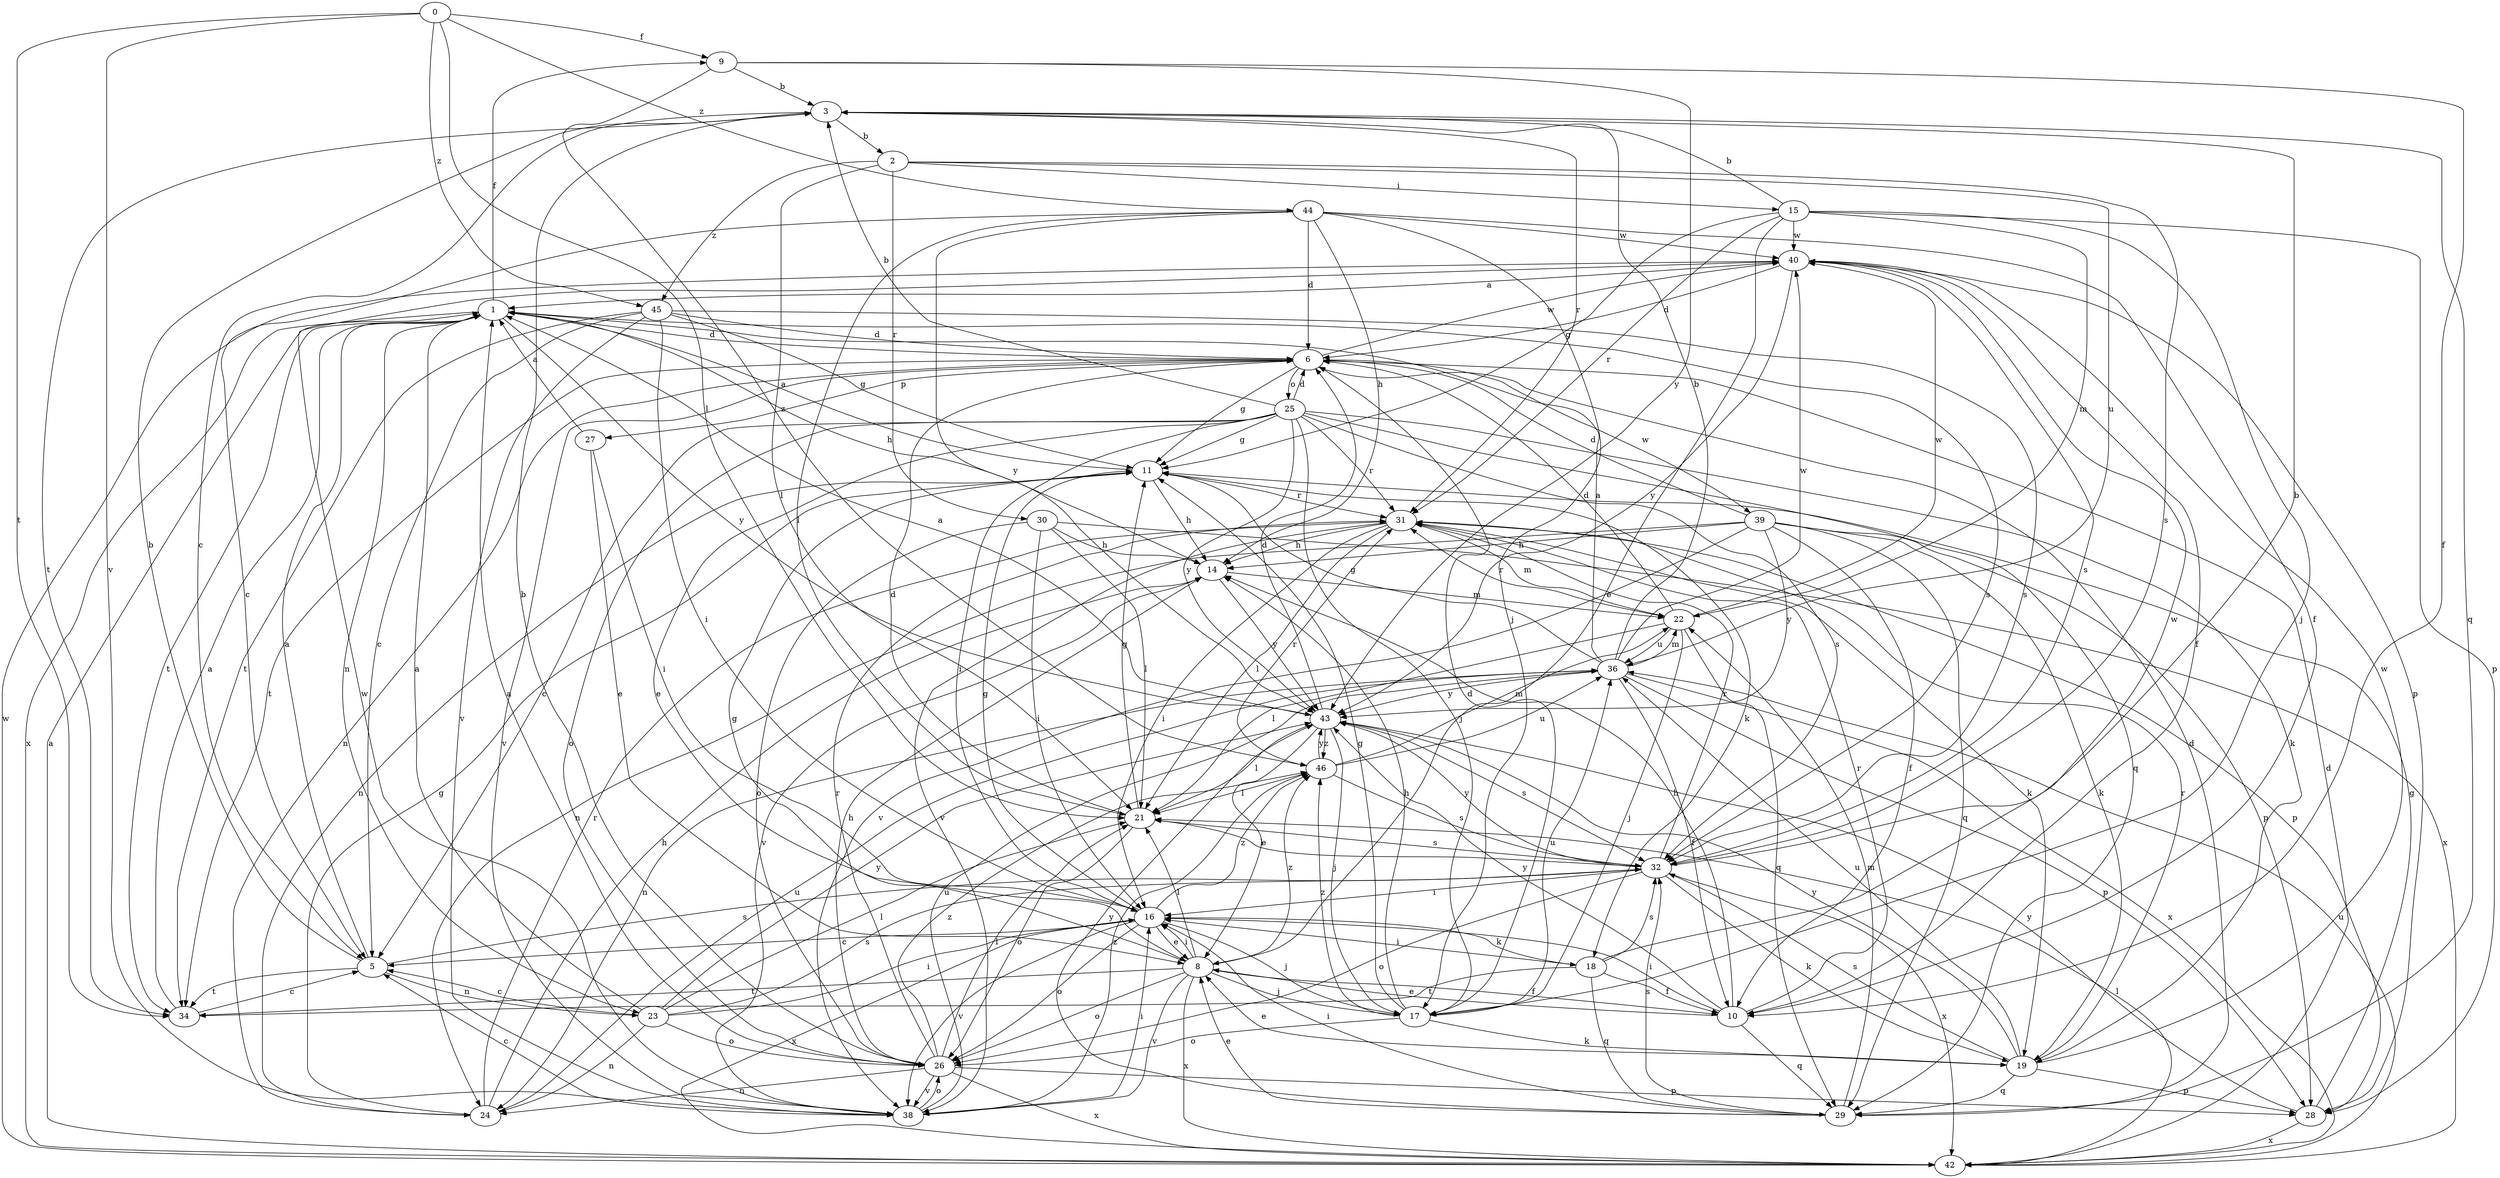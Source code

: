 strict digraph  {
0;
1;
2;
3;
5;
6;
8;
9;
10;
11;
14;
15;
16;
17;
18;
19;
21;
22;
23;
24;
25;
26;
27;
28;
29;
30;
31;
32;
34;
36;
38;
39;
40;
42;
43;
44;
45;
46;
0 -> 9  [label=f];
0 -> 21  [label=l];
0 -> 34  [label=t];
0 -> 38  [label=v];
0 -> 44  [label=z];
0 -> 45  [label=z];
1 -> 6  [label=d];
1 -> 9  [label=f];
1 -> 14  [label=h];
1 -> 23  [label=n];
1 -> 32  [label=s];
1 -> 34  [label=t];
1 -> 42  [label=x];
1 -> 43  [label=y];
2 -> 15  [label=i];
2 -> 21  [label=l];
2 -> 30  [label=r];
2 -> 32  [label=s];
2 -> 36  [label=u];
2 -> 45  [label=z];
3 -> 2  [label=b];
3 -> 5  [label=c];
3 -> 29  [label=q];
3 -> 31  [label=r];
3 -> 34  [label=t];
5 -> 1  [label=a];
5 -> 3  [label=b];
5 -> 23  [label=n];
5 -> 32  [label=s];
5 -> 34  [label=t];
6 -> 11  [label=g];
6 -> 24  [label=n];
6 -> 25  [label=o];
6 -> 27  [label=p];
6 -> 34  [label=t];
6 -> 38  [label=v];
6 -> 39  [label=w];
6 -> 40  [label=w];
8 -> 10  [label=f];
8 -> 11  [label=g];
8 -> 16  [label=i];
8 -> 17  [label=j];
8 -> 21  [label=l];
8 -> 26  [label=o];
8 -> 34  [label=t];
8 -> 38  [label=v];
8 -> 42  [label=x];
8 -> 46  [label=z];
9 -> 3  [label=b];
9 -> 10  [label=f];
9 -> 43  [label=y];
9 -> 46  [label=z];
10 -> 8  [label=e];
10 -> 14  [label=h];
10 -> 16  [label=i];
10 -> 29  [label=q];
10 -> 31  [label=r];
10 -> 43  [label=y];
11 -> 1  [label=a];
11 -> 14  [label=h];
11 -> 18  [label=k];
11 -> 24  [label=n];
11 -> 31  [label=r];
14 -> 22  [label=m];
14 -> 38  [label=v];
14 -> 43  [label=y];
15 -> 3  [label=b];
15 -> 8  [label=e];
15 -> 11  [label=g];
15 -> 17  [label=j];
15 -> 22  [label=m];
15 -> 28  [label=p];
15 -> 31  [label=r];
15 -> 40  [label=w];
16 -> 5  [label=c];
16 -> 8  [label=e];
16 -> 11  [label=g];
16 -> 17  [label=j];
16 -> 18  [label=k];
16 -> 26  [label=o];
16 -> 38  [label=v];
16 -> 42  [label=x];
16 -> 46  [label=z];
17 -> 6  [label=d];
17 -> 11  [label=g];
17 -> 14  [label=h];
17 -> 19  [label=k];
17 -> 26  [label=o];
17 -> 36  [label=u];
17 -> 46  [label=z];
18 -> 10  [label=f];
18 -> 16  [label=i];
18 -> 29  [label=q];
18 -> 32  [label=s];
18 -> 34  [label=t];
18 -> 40  [label=w];
19 -> 8  [label=e];
19 -> 28  [label=p];
19 -> 29  [label=q];
19 -> 31  [label=r];
19 -> 32  [label=s];
19 -> 36  [label=u];
19 -> 40  [label=w];
19 -> 43  [label=y];
21 -> 6  [label=d];
21 -> 11  [label=g];
21 -> 26  [label=o];
21 -> 32  [label=s];
22 -> 6  [label=d];
22 -> 17  [label=j];
22 -> 21  [label=l];
22 -> 29  [label=q];
22 -> 31  [label=r];
22 -> 36  [label=u];
22 -> 40  [label=w];
23 -> 1  [label=a];
23 -> 5  [label=c];
23 -> 16  [label=i];
23 -> 21  [label=l];
23 -> 24  [label=n];
23 -> 26  [label=o];
23 -> 32  [label=s];
23 -> 43  [label=y];
24 -> 11  [label=g];
24 -> 14  [label=h];
24 -> 31  [label=r];
24 -> 36  [label=u];
25 -> 3  [label=b];
25 -> 5  [label=c];
25 -> 6  [label=d];
25 -> 8  [label=e];
25 -> 11  [label=g];
25 -> 16  [label=i];
25 -> 17  [label=j];
25 -> 19  [label=k];
25 -> 26  [label=o];
25 -> 29  [label=q];
25 -> 31  [label=r];
25 -> 32  [label=s];
25 -> 43  [label=y];
26 -> 1  [label=a];
26 -> 3  [label=b];
26 -> 14  [label=h];
26 -> 21  [label=l];
26 -> 24  [label=n];
26 -> 28  [label=p];
26 -> 31  [label=r];
26 -> 38  [label=v];
26 -> 42  [label=x];
26 -> 46  [label=z];
27 -> 1  [label=a];
27 -> 8  [label=e];
27 -> 16  [label=i];
28 -> 11  [label=g];
28 -> 42  [label=x];
28 -> 43  [label=y];
29 -> 6  [label=d];
29 -> 8  [label=e];
29 -> 16  [label=i];
29 -> 22  [label=m];
29 -> 32  [label=s];
29 -> 43  [label=y];
30 -> 14  [label=h];
30 -> 16  [label=i];
30 -> 21  [label=l];
30 -> 26  [label=o];
30 -> 42  [label=x];
31 -> 14  [label=h];
31 -> 16  [label=i];
31 -> 19  [label=k];
31 -> 21  [label=l];
31 -> 22  [label=m];
31 -> 28  [label=p];
31 -> 38  [label=v];
32 -> 3  [label=b];
32 -> 16  [label=i];
32 -> 19  [label=k];
32 -> 21  [label=l];
32 -> 26  [label=o];
32 -> 31  [label=r];
32 -> 42  [label=x];
32 -> 43  [label=y];
34 -> 1  [label=a];
34 -> 5  [label=c];
36 -> 1  [label=a];
36 -> 3  [label=b];
36 -> 10  [label=f];
36 -> 11  [label=g];
36 -> 22  [label=m];
36 -> 24  [label=n];
36 -> 28  [label=p];
36 -> 40  [label=w];
36 -> 42  [label=x];
36 -> 43  [label=y];
38 -> 5  [label=c];
38 -> 16  [label=i];
38 -> 26  [label=o];
38 -> 36  [label=u];
38 -> 40  [label=w];
38 -> 46  [label=z];
39 -> 6  [label=d];
39 -> 10  [label=f];
39 -> 14  [label=h];
39 -> 19  [label=k];
39 -> 24  [label=n];
39 -> 28  [label=p];
39 -> 29  [label=q];
39 -> 38  [label=v];
39 -> 43  [label=y];
40 -> 1  [label=a];
40 -> 6  [label=d];
40 -> 10  [label=f];
40 -> 28  [label=p];
40 -> 32  [label=s];
40 -> 43  [label=y];
42 -> 1  [label=a];
42 -> 6  [label=d];
42 -> 21  [label=l];
42 -> 36  [label=u];
42 -> 40  [label=w];
43 -> 1  [label=a];
43 -> 6  [label=d];
43 -> 8  [label=e];
43 -> 17  [label=j];
43 -> 21  [label=l];
43 -> 32  [label=s];
43 -> 46  [label=z];
44 -> 5  [label=c];
44 -> 6  [label=d];
44 -> 10  [label=f];
44 -> 14  [label=h];
44 -> 17  [label=j];
44 -> 21  [label=l];
44 -> 40  [label=w];
44 -> 43  [label=y];
45 -> 5  [label=c];
45 -> 6  [label=d];
45 -> 11  [label=g];
45 -> 16  [label=i];
45 -> 32  [label=s];
45 -> 34  [label=t];
45 -> 38  [label=v];
46 -> 21  [label=l];
46 -> 22  [label=m];
46 -> 31  [label=r];
46 -> 32  [label=s];
46 -> 36  [label=u];
46 -> 43  [label=y];
}
